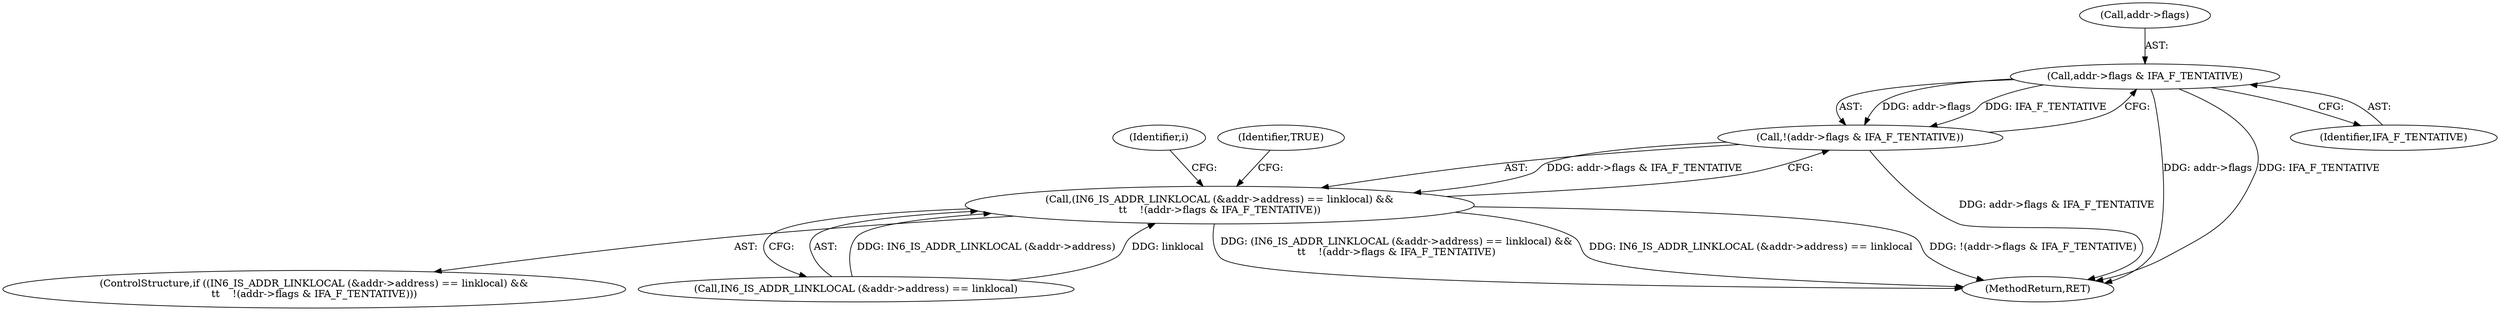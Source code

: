 digraph "0_NetworkManager_d5fc88e573fa58b93034b04d35a2454f5d28cad9@pointer" {
"1006772" [label="(Call,addr->flags & IFA_F_TENTATIVE)"];
"1006771" [label="(Call,!(addr->flags & IFA_F_TENTATIVE))"];
"1006763" [label="(Call,(IN6_IS_ADDR_LINKLOCAL (&addr->address) == linklocal) &&\n\t\t    !(addr->flags & IFA_F_TENTATIVE))"];
"1006764" [label="(Call,IN6_IS_ADDR_LINKLOCAL (&addr->address) == linklocal)"];
"1006763" [label="(Call,(IN6_IS_ADDR_LINKLOCAL (&addr->address) == linklocal) &&\n\t\t    !(addr->flags & IFA_F_TENTATIVE))"];
"1006762" [label="(ControlStructure,if ((IN6_IS_ADDR_LINKLOCAL (&addr->address) == linklocal) &&\n\t\t    !(addr->flags & IFA_F_TENTATIVE)))"];
"1006754" [label="(Identifier,i)"];
"1006773" [label="(Call,addr->flags)"];
"1006772" [label="(Call,addr->flags & IFA_F_TENTATIVE)"];
"1007368" [label="(MethodReturn,RET)"];
"1006776" [label="(Identifier,IFA_F_TENTATIVE)"];
"1006778" [label="(Identifier,TRUE)"];
"1006771" [label="(Call,!(addr->flags & IFA_F_TENTATIVE))"];
"1006772" -> "1006771"  [label="AST: "];
"1006772" -> "1006776"  [label="CFG: "];
"1006773" -> "1006772"  [label="AST: "];
"1006776" -> "1006772"  [label="AST: "];
"1006771" -> "1006772"  [label="CFG: "];
"1006772" -> "1007368"  [label="DDG: addr->flags"];
"1006772" -> "1007368"  [label="DDG: IFA_F_TENTATIVE"];
"1006772" -> "1006771"  [label="DDG: addr->flags"];
"1006772" -> "1006771"  [label="DDG: IFA_F_TENTATIVE"];
"1006771" -> "1006763"  [label="AST: "];
"1006763" -> "1006771"  [label="CFG: "];
"1006771" -> "1007368"  [label="DDG: addr->flags & IFA_F_TENTATIVE"];
"1006771" -> "1006763"  [label="DDG: addr->flags & IFA_F_TENTATIVE"];
"1006763" -> "1006762"  [label="AST: "];
"1006763" -> "1006764"  [label="CFG: "];
"1006764" -> "1006763"  [label="AST: "];
"1006778" -> "1006763"  [label="CFG: "];
"1006754" -> "1006763"  [label="CFG: "];
"1006763" -> "1007368"  [label="DDG: (IN6_IS_ADDR_LINKLOCAL (&addr->address) == linklocal) &&\n\t\t    !(addr->flags & IFA_F_TENTATIVE)"];
"1006763" -> "1007368"  [label="DDG: IN6_IS_ADDR_LINKLOCAL (&addr->address) == linklocal"];
"1006763" -> "1007368"  [label="DDG: !(addr->flags & IFA_F_TENTATIVE)"];
"1006764" -> "1006763"  [label="DDG: IN6_IS_ADDR_LINKLOCAL (&addr->address)"];
"1006764" -> "1006763"  [label="DDG: linklocal"];
}
